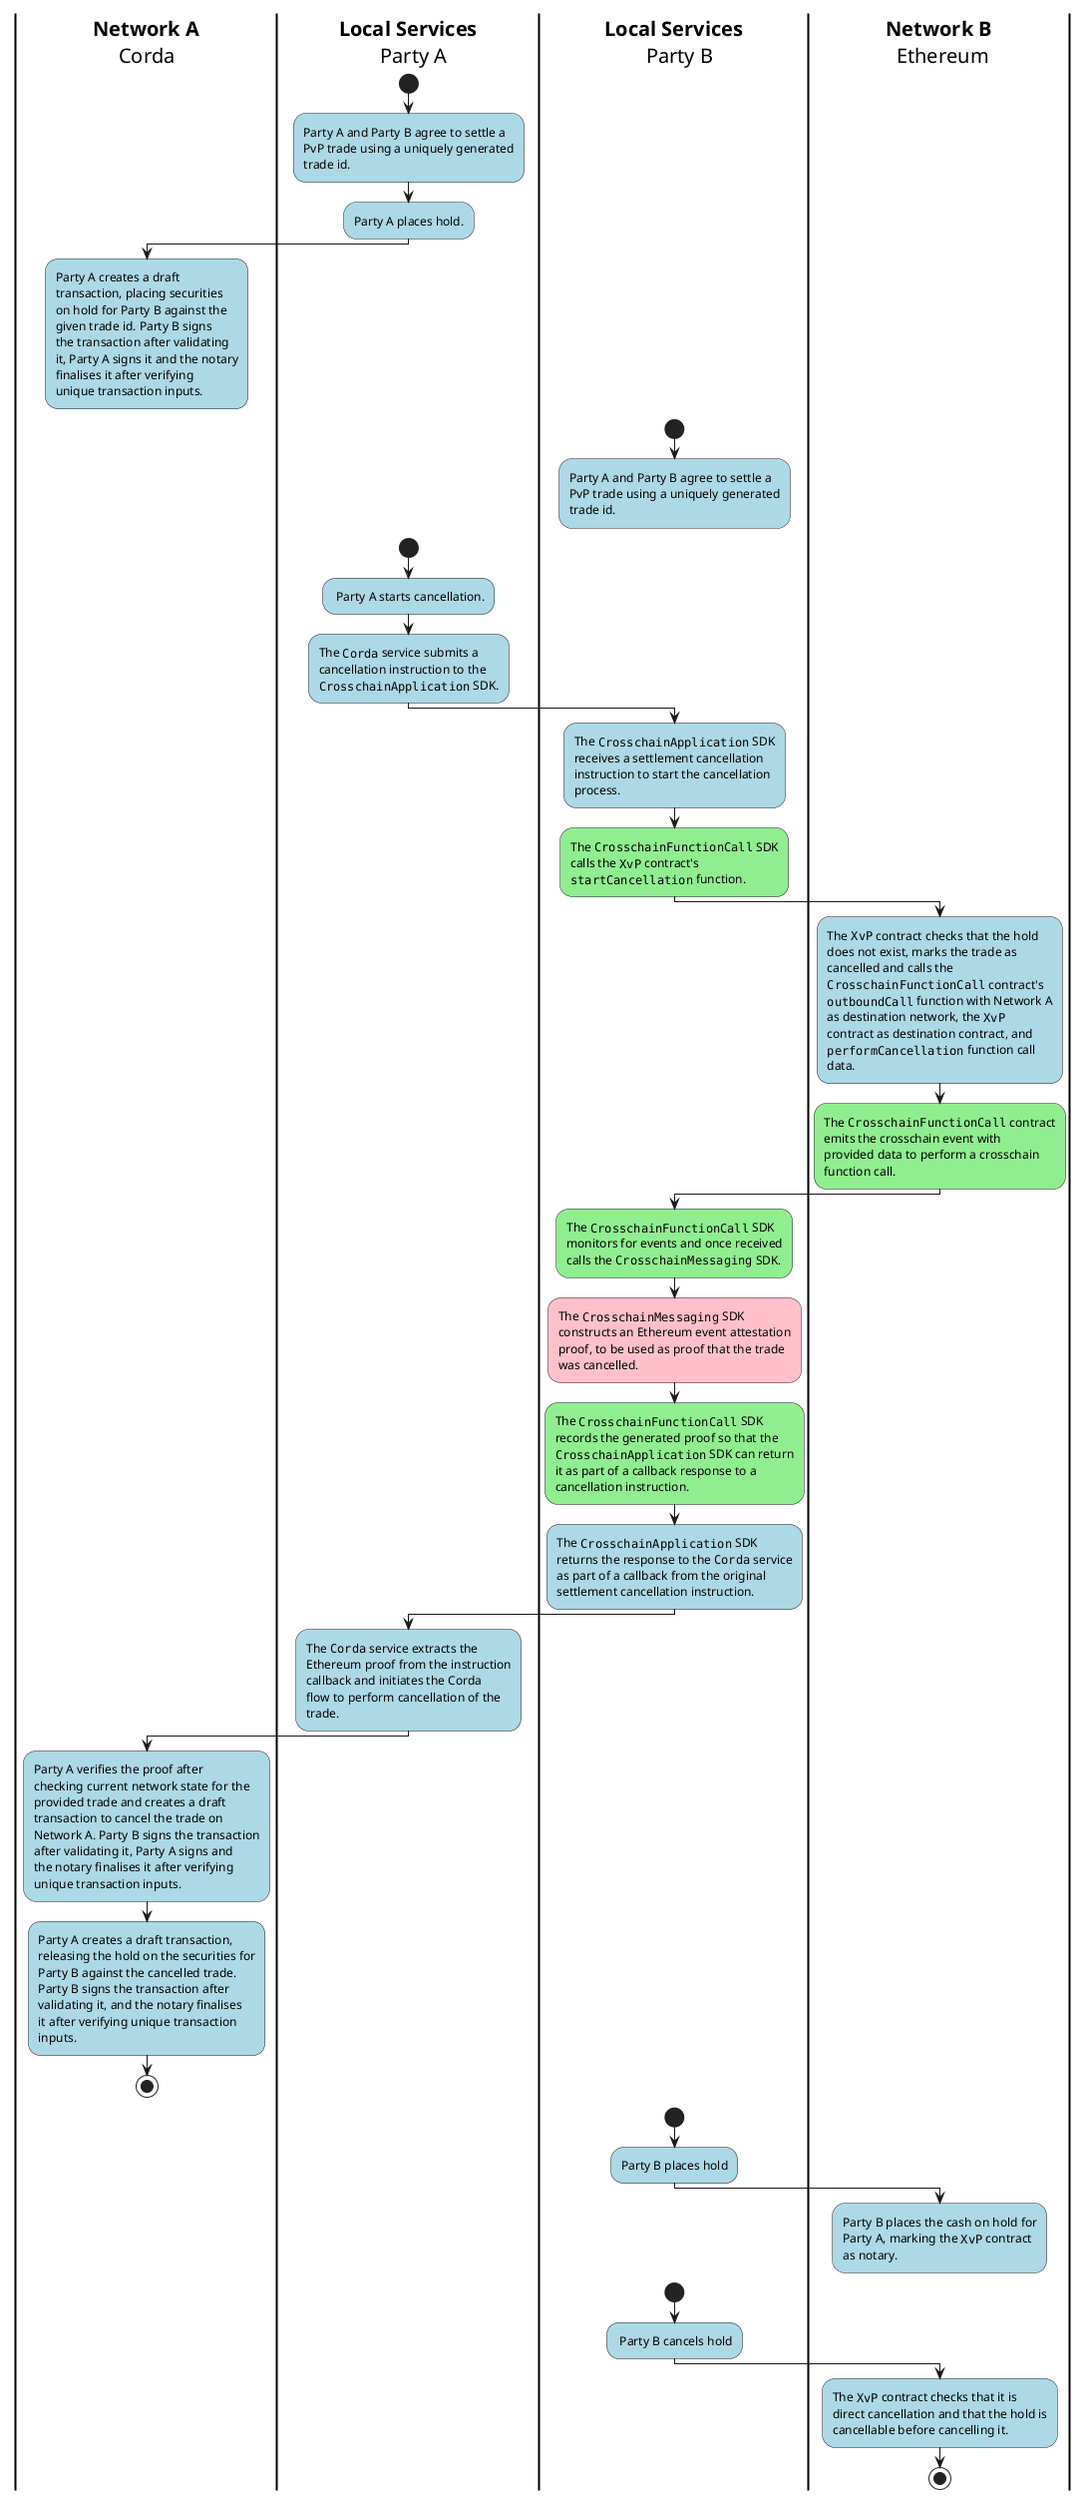 @startuml 2_3_1_dvp_cancellation_on_follow_ledger_activity_diagram
skinparam ActivityBackgroundColor LightBlue
skinparam activityDiamondBackgroundColor transparent
skinparam defaultTextAlignment left
skinparam shadowing false
skinparam Swimlane {
  TitleFontColor black
  TitleFontSize 20
  BorderColor black
  BorderThickness 2
  swimlaneWidth same
}

 |              **Network A**              \n                   Corda |
 |           **Local Services**           \n                   Party A |
 |           **Local Services**           \n                   Party B |
 |           **Local Services**           \n                   Party A |

  start
  :Party A and Party B agree to settle a
  PvP trade using a uniquely generated
  trade id.;
  :Party A places hold.;

|              **Network A**              \n                   Corda |

  :Party A creates a draft
  transaction, placing securities
  on hold for Party B against the
  given trade id. Party B signs
  the transaction after validating
  it, Party A signs it and the notary
  finalises it after verifying
  unique transaction inputs.;
  detach

 |           **Local Services**           \n                   Party B |

  start
  :Party A and Party B agree to settle a
  PvP trade using a uniquely generated
  trade id.;
  detach

 |           **Local Services**           \n                   Party A |

  start
  : Party A starts cancellation.;
  :The ""Corda"" service submits a
  cancellation instruction to the
  ""CrosschainApplication"" SDK.;

 |           **Local Services**           \n                   Party B |

  :The ""CrosschainApplication"" SDK
  receives a settlement cancellation
  instruction to start the cancellation
  process.;
  #lightGreen:The ""CrosschainFunctionCall"" SDK
  calls the ""XvP"" contract's
  ""startCancellation"" function.;

|              **Network B**              \n                Ethereum |

  :The ""XvP"" contract checks that the hold
  does not exist, marks the trade as
  cancelled and calls the
  ""CrosschainFunctionCall"" contract's
  ""outboundCall"" function with Network A
  as destination network, the ""XvP""
  contract as destination contract, and
  ""performCancellation"" function call
  data.;
  #lightGreen:The ""CrosschainFunctionCall"" contract
  emits the crosschain event with
  provided data to perform a crosschain
  function call.;

 |           **Local Services**           \n                   Party B |

  #lightGreen:The ""CrosschainFunctionCall"" SDK
  monitors for events and once received
  calls the ""CrosschainMessaging"" SDK.;
  #Pink:The ""CrosschainMessaging"" SDK
  constructs an Ethereum event attestation
  proof, to be used as proof that the trade
  was cancelled.;
  #lightGreen:The ""CrosschainFunctionCall"" SDK
  records the generated proof so that the
  ""CrosschainApplication"" SDK can return
  it as part of a callback response to a
  cancellation instruction.;
  :The ""CrosschainApplication"" SDK
  returns the response to the ""Corda"" service
  as part of a callback from the original
  settlement cancellation instruction.;

 |           **Local Services**           \n                   Party A |

  :The ""Corda"" service extracts the
  Ethereum proof from the instruction
  callback and initiates the Corda
  flow to perform cancellation of the
  trade.;

|              **Network A**              \n                   Corda |

  :Party A verifies the proof after
  checking current network state for the
  provided trade and creates a draft
  transaction to cancel the trade on
  Network A. Party B signs the transaction
  after validating it, Party A signs and
  the notary finalises it after verifying
  unique transaction inputs.;

  :Party A creates a draft transaction,
  releasing the hold on the securities for
  Party B against the cancelled trade.
  Party B signs the transaction after
  validating it, and the notary finalises
  it after verifying unique transaction
  inputs.;
  stop

 |           **Local Services**           \n                   Party B |

  start
  :Party B places hold;

|              **Network B**              \n                Ethereum |

  :Party B places the cash on hold for
  Party A, marking the ""XvP"" contract
  as notary.;
  detach

 |           **Local Services**           \n                   Party B |

  start
  : Party B cancels hold;
|              **Network B**              \n                Ethereum |

  :The ""XvP"" contract checks that it is
  direct cancellation and that the hold is
  cancellable before cancelling it.;
  stop

@enduml

